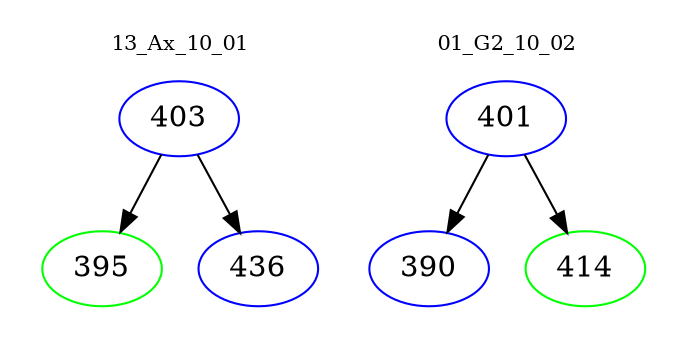 digraph{
subgraph cluster_0 {
color = white
label = "13_Ax_10_01";
fontsize=10;
T0_403 [label="403", color="blue"]
T0_403 -> T0_395 [color="black"]
T0_395 [label="395", color="green"]
T0_403 -> T0_436 [color="black"]
T0_436 [label="436", color="blue"]
}
subgraph cluster_1 {
color = white
label = "01_G2_10_02";
fontsize=10;
T1_401 [label="401", color="blue"]
T1_401 -> T1_390 [color="black"]
T1_390 [label="390", color="blue"]
T1_401 -> T1_414 [color="black"]
T1_414 [label="414", color="green"]
}
}
